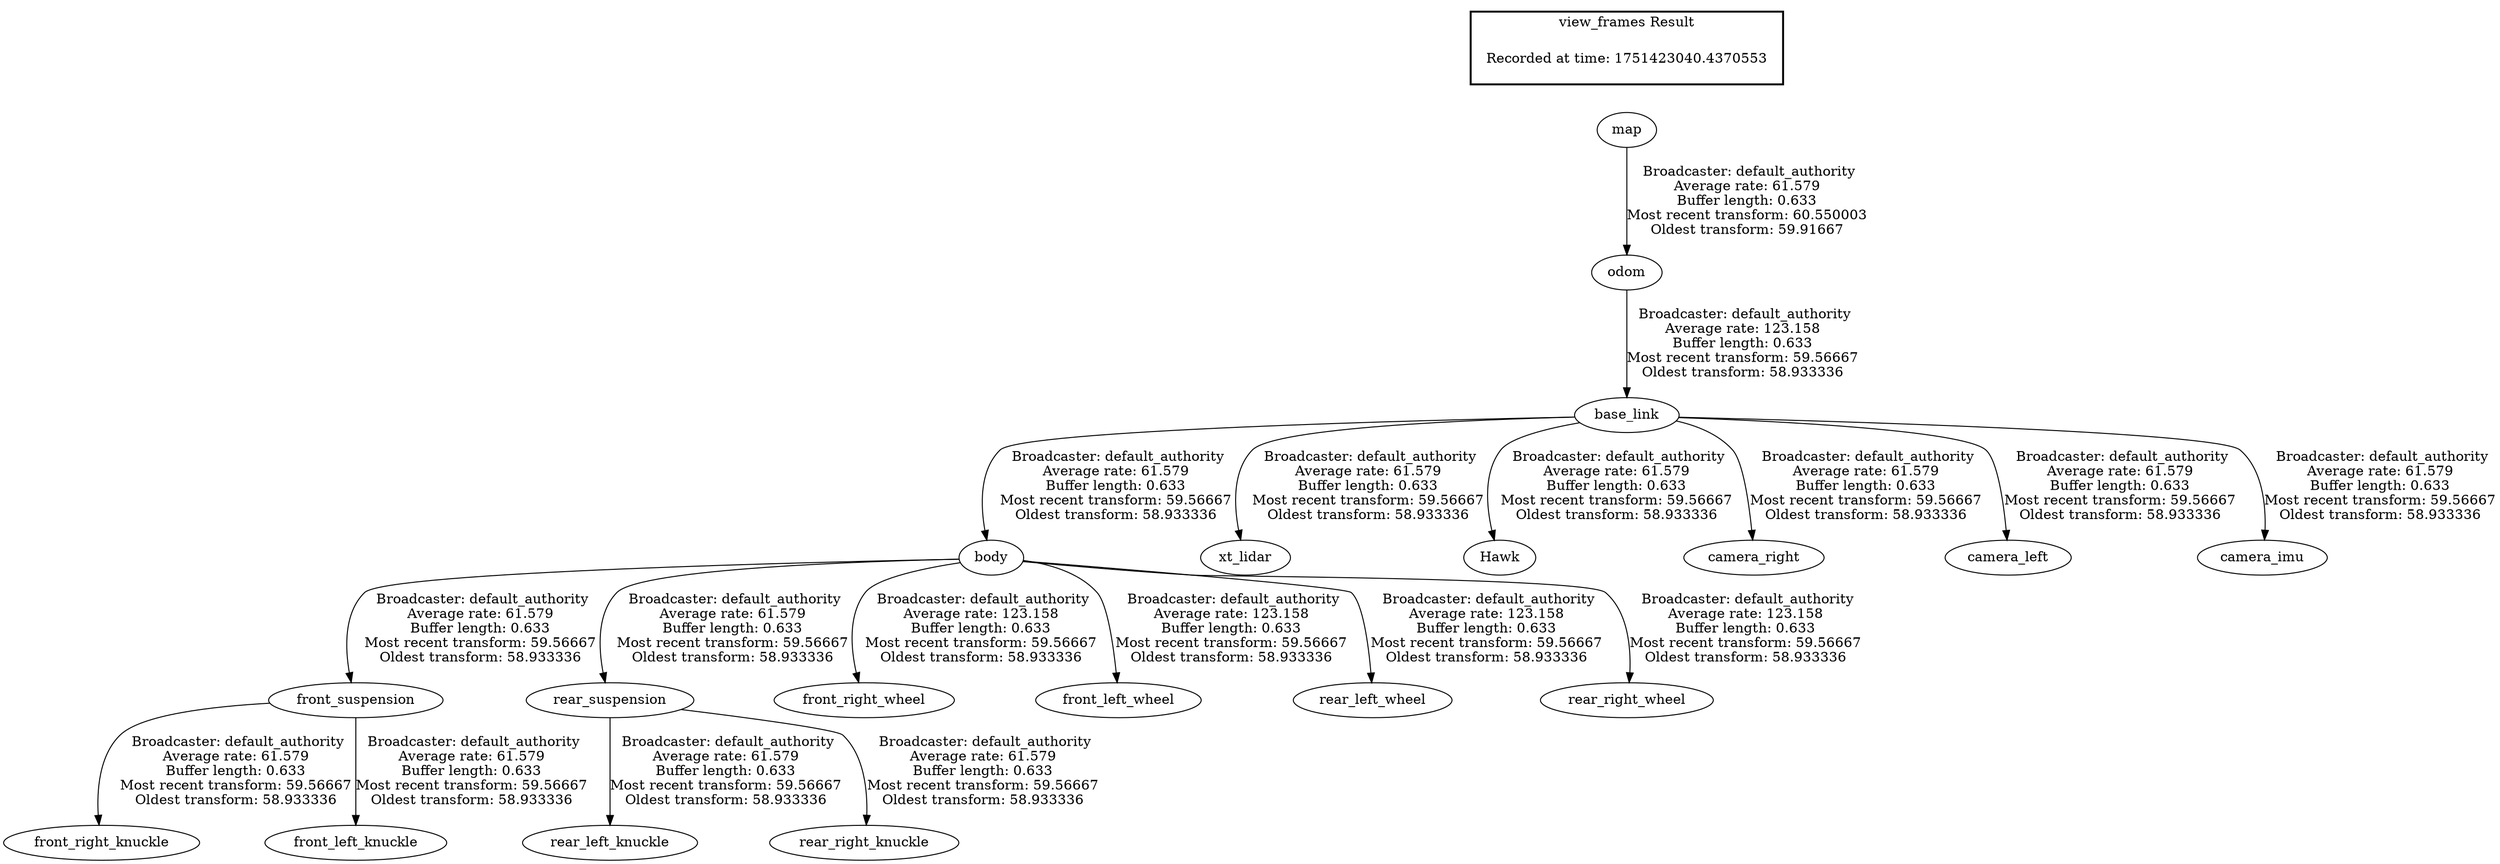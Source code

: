 digraph G {
"map" -> "odom"[label=" Broadcaster: default_authority\nAverage rate: 61.579\nBuffer length: 0.633\nMost recent transform: 60.550003\nOldest transform: 59.91667\n"];
"base_link" -> "body"[label=" Broadcaster: default_authority\nAverage rate: 61.579\nBuffer length: 0.633\nMost recent transform: 59.56667\nOldest transform: 58.933336\n"];
"odom" -> "base_link"[label=" Broadcaster: default_authority\nAverage rate: 123.158\nBuffer length: 0.633\nMost recent transform: 59.56667\nOldest transform: 58.933336\n"];
"body" -> "front_suspension"[label=" Broadcaster: default_authority\nAverage rate: 61.579\nBuffer length: 0.633\nMost recent transform: 59.56667\nOldest transform: 58.933336\n"];
"body" -> "rear_suspension"[label=" Broadcaster: default_authority\nAverage rate: 61.579\nBuffer length: 0.633\nMost recent transform: 59.56667\nOldest transform: 58.933336\n"];
"front_suspension" -> "front_right_knuckle"[label=" Broadcaster: default_authority\nAverage rate: 61.579\nBuffer length: 0.633\nMost recent transform: 59.56667\nOldest transform: 58.933336\n"];
"front_suspension" -> "front_left_knuckle"[label=" Broadcaster: default_authority\nAverage rate: 61.579\nBuffer length: 0.633\nMost recent transform: 59.56667\nOldest transform: 58.933336\n"];
"rear_suspension" -> "rear_left_knuckle"[label=" Broadcaster: default_authority\nAverage rate: 61.579\nBuffer length: 0.633\nMost recent transform: 59.56667\nOldest transform: 58.933336\n"];
"rear_suspension" -> "rear_right_knuckle"[label=" Broadcaster: default_authority\nAverage rate: 61.579\nBuffer length: 0.633\nMost recent transform: 59.56667\nOldest transform: 58.933336\n"];
"base_link" -> "xt_lidar"[label=" Broadcaster: default_authority\nAverage rate: 61.579\nBuffer length: 0.633\nMost recent transform: 59.56667\nOldest transform: 58.933336\n"];
"base_link" -> "Hawk"[label=" Broadcaster: default_authority\nAverage rate: 61.579\nBuffer length: 0.633\nMost recent transform: 59.56667\nOldest transform: 58.933336\n"];
"body" -> "front_right_wheel"[label=" Broadcaster: default_authority\nAverage rate: 123.158\nBuffer length: 0.633\nMost recent transform: 59.56667\nOldest transform: 58.933336\n"];
"body" -> "front_left_wheel"[label=" Broadcaster: default_authority\nAverage rate: 123.158\nBuffer length: 0.633\nMost recent transform: 59.56667\nOldest transform: 58.933336\n"];
"body" -> "rear_left_wheel"[label=" Broadcaster: default_authority\nAverage rate: 123.158\nBuffer length: 0.633\nMost recent transform: 59.56667\nOldest transform: 58.933336\n"];
"body" -> "rear_right_wheel"[label=" Broadcaster: default_authority\nAverage rate: 123.158\nBuffer length: 0.633\nMost recent transform: 59.56667\nOldest transform: 58.933336\n"];
"base_link" -> "camera_right"[label=" Broadcaster: default_authority\nAverage rate: 61.579\nBuffer length: 0.633\nMost recent transform: 59.56667\nOldest transform: 58.933336\n"];
"base_link" -> "camera_left"[label=" Broadcaster: default_authority\nAverage rate: 61.579\nBuffer length: 0.633\nMost recent transform: 59.56667\nOldest transform: 58.933336\n"];
"base_link" -> "camera_imu"[label=" Broadcaster: default_authority\nAverage rate: 61.579\nBuffer length: 0.633\nMost recent transform: 59.56667\nOldest transform: 58.933336\n"];
edge [style=invis];
 subgraph cluster_legend { style=bold; color=black; label ="view_frames Result";
"Recorded at time: 1751423040.4370553"[ shape=plaintext ] ;
}->"map";
}